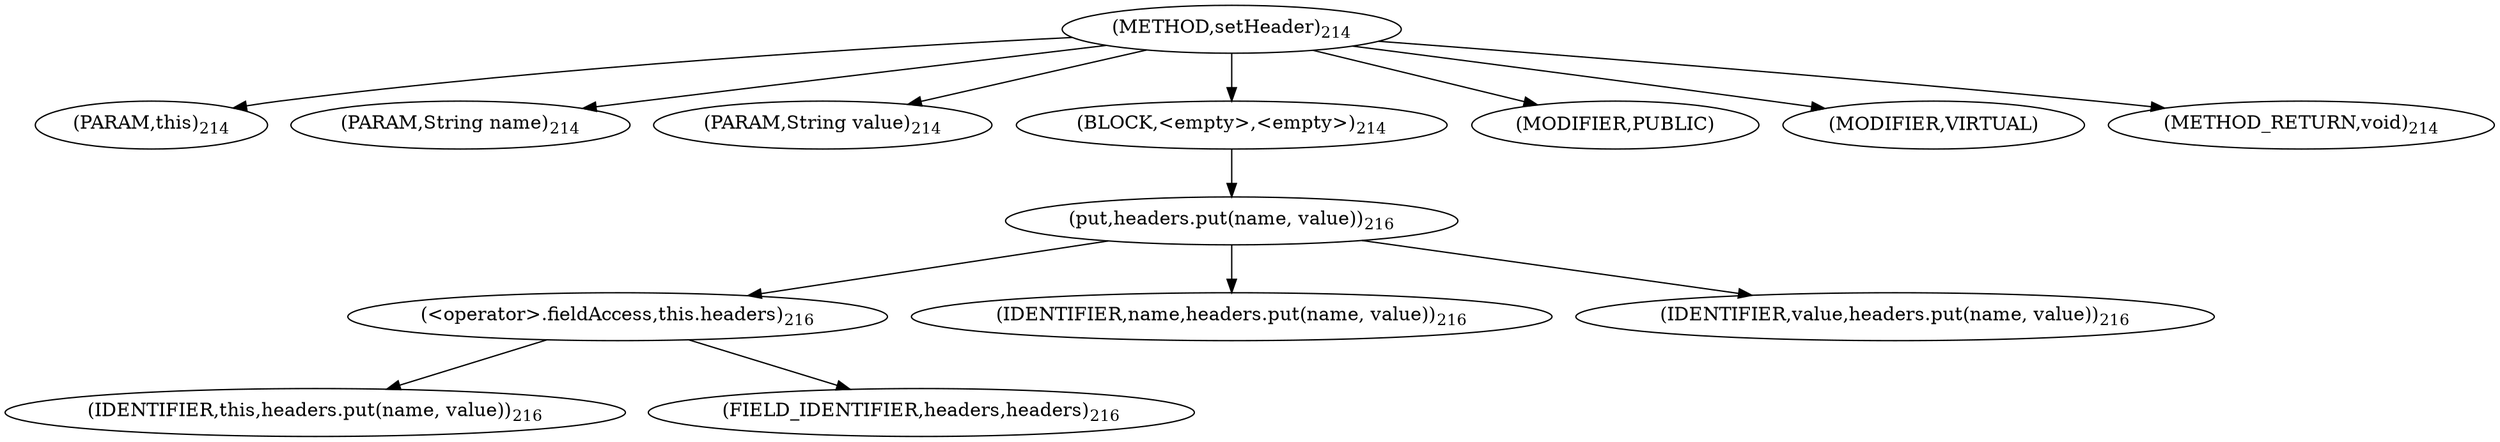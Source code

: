digraph "setHeader" {  
"272" [label = <(METHOD,setHeader)<SUB>214</SUB>> ]
"273" [label = <(PARAM,this)<SUB>214</SUB>> ]
"274" [label = <(PARAM,String name)<SUB>214</SUB>> ]
"275" [label = <(PARAM,String value)<SUB>214</SUB>> ]
"276" [label = <(BLOCK,&lt;empty&gt;,&lt;empty&gt;)<SUB>214</SUB>> ]
"277" [label = <(put,headers.put(name, value))<SUB>216</SUB>> ]
"278" [label = <(&lt;operator&gt;.fieldAccess,this.headers)<SUB>216</SUB>> ]
"279" [label = <(IDENTIFIER,this,headers.put(name, value))<SUB>216</SUB>> ]
"280" [label = <(FIELD_IDENTIFIER,headers,headers)<SUB>216</SUB>> ]
"281" [label = <(IDENTIFIER,name,headers.put(name, value))<SUB>216</SUB>> ]
"282" [label = <(IDENTIFIER,value,headers.put(name, value))<SUB>216</SUB>> ]
"283" [label = <(MODIFIER,PUBLIC)> ]
"284" [label = <(MODIFIER,VIRTUAL)> ]
"285" [label = <(METHOD_RETURN,void)<SUB>214</SUB>> ]
  "272" -> "273" 
  "272" -> "274" 
  "272" -> "275" 
  "272" -> "276" 
  "272" -> "283" 
  "272" -> "284" 
  "272" -> "285" 
  "276" -> "277" 
  "277" -> "278" 
  "277" -> "281" 
  "277" -> "282" 
  "278" -> "279" 
  "278" -> "280" 
}

